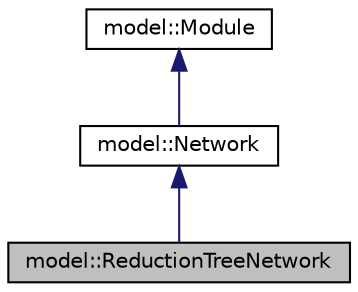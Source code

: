 digraph "model::ReductionTreeNetwork"
{
 // LATEX_PDF_SIZE
  edge [fontname="Helvetica",fontsize="10",labelfontname="Helvetica",labelfontsize="10"];
  node [fontname="Helvetica",fontsize="10",shape=record];
  Node1 [label="model::ReductionTreeNetwork",height=0.2,width=0.4,color="black", fillcolor="grey75", style="filled", fontcolor="black",tooltip=" "];
  Node2 -> Node1 [dir="back",color="midnightblue",fontsize="10",style="solid"];
  Node2 [label="model::Network",height=0.2,width=0.4,color="black", fillcolor="white", style="filled",URL="$classmodel_1_1Network.html",tooltip=" "];
  Node3 -> Node2 [dir="back",color="midnightblue",fontsize="10",style="solid"];
  Node3 [label="model::Module",height=0.2,width=0.4,color="black", fillcolor="white", style="filled",URL="$classmodel_1_1Module.html",tooltip=" "];
}
